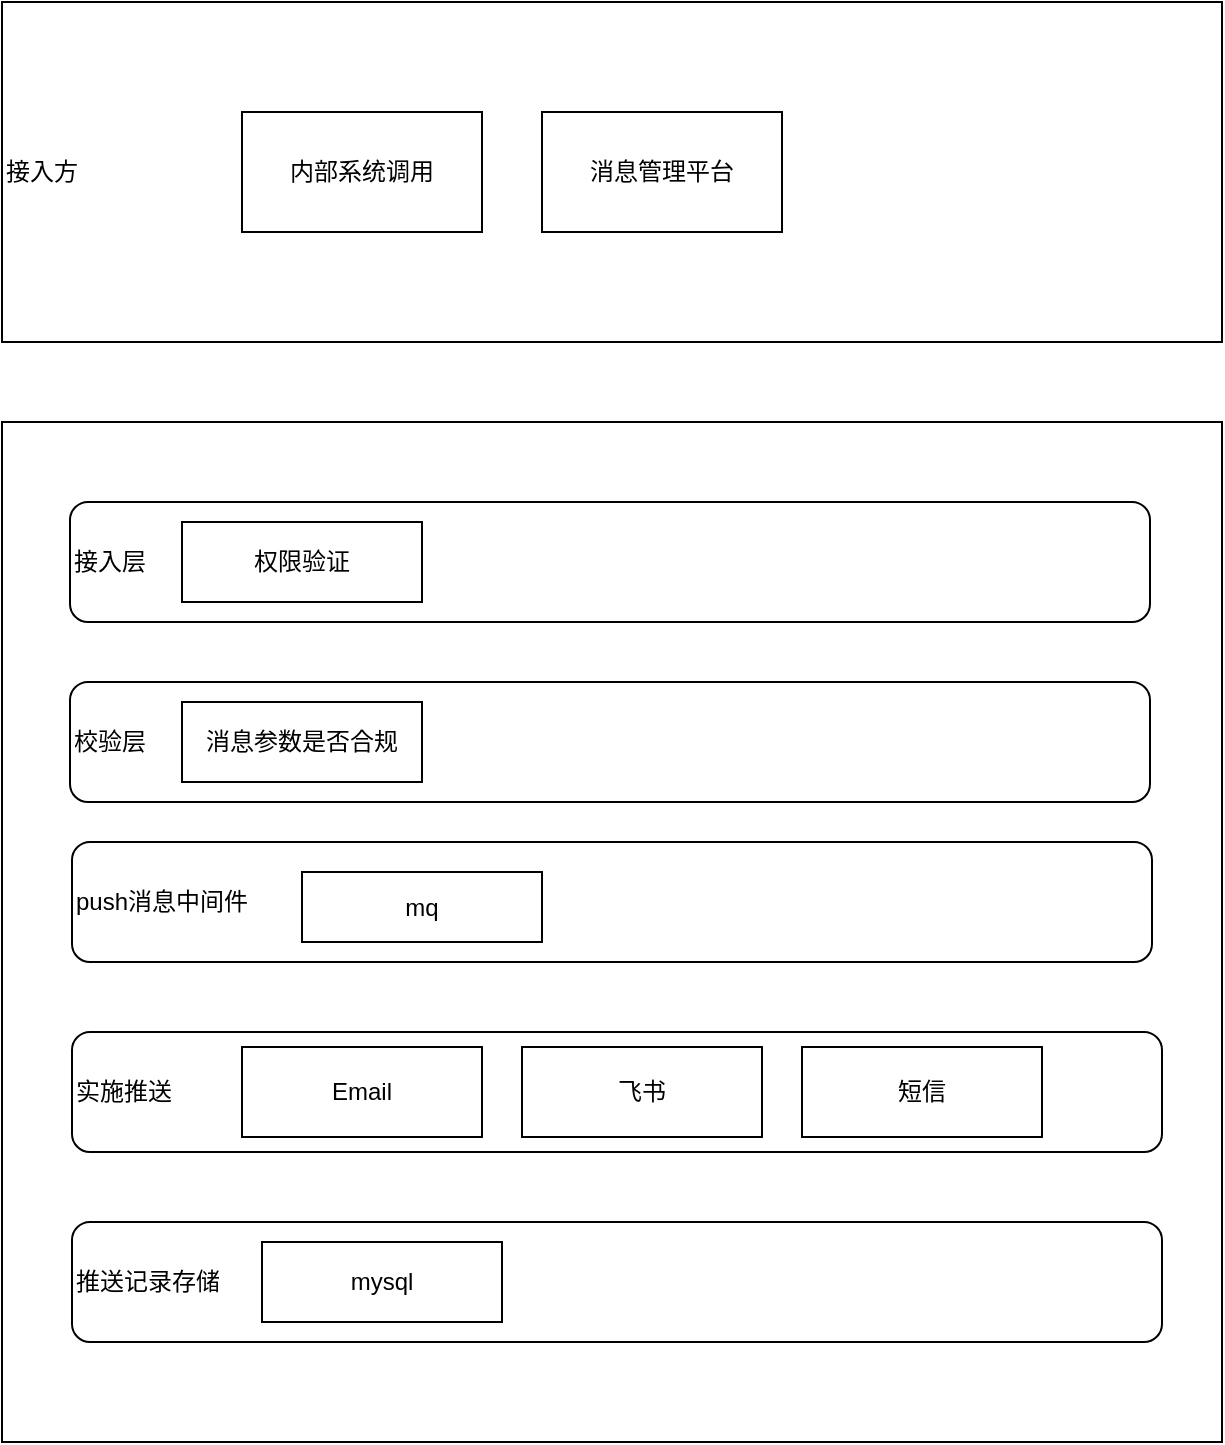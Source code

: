 <mxfile version="20.8.16" type="github">
  <diagram name="第 1 页" id="3IGPHWdNV0Xtt6qsLSb3">
    <mxGraphModel dx="1434" dy="764" grid="1" gridSize="10" guides="1" tooltips="1" connect="1" arrows="1" fold="1" page="1" pageScale="1" pageWidth="827" pageHeight="1169" math="0" shadow="0">
      <root>
        <mxCell id="0" />
        <mxCell id="1" parent="0" />
        <mxCell id="65JgVJ4Pg_FEaSgtAQy8-1" value="接入方" style="rounded=0;whiteSpace=wrap;html=1;align=left;" vertex="1" parent="1">
          <mxGeometry x="110" y="70" width="610" height="170" as="geometry" />
        </mxCell>
        <mxCell id="65JgVJ4Pg_FEaSgtAQy8-2" value="内部系统调用" style="rounded=0;whiteSpace=wrap;html=1;" vertex="1" parent="1">
          <mxGeometry x="230" y="125" width="120" height="60" as="geometry" />
        </mxCell>
        <mxCell id="65JgVJ4Pg_FEaSgtAQy8-3" value="消息管理平台" style="rounded=0;whiteSpace=wrap;html=1;" vertex="1" parent="1">
          <mxGeometry x="380" y="125" width="120" height="60" as="geometry" />
        </mxCell>
        <mxCell id="65JgVJ4Pg_FEaSgtAQy8-4" value="" style="rounded=0;whiteSpace=wrap;html=1;" vertex="1" parent="1">
          <mxGeometry x="110" y="280" width="610" height="510" as="geometry" />
        </mxCell>
        <mxCell id="65JgVJ4Pg_FEaSgtAQy8-5" value="接入层" style="rounded=1;whiteSpace=wrap;html=1;align=left;" vertex="1" parent="1">
          <mxGeometry x="144" y="320" width="540" height="60" as="geometry" />
        </mxCell>
        <mxCell id="65JgVJ4Pg_FEaSgtAQy8-6" value="权限验证" style="rounded=0;whiteSpace=wrap;html=1;" vertex="1" parent="1">
          <mxGeometry x="200" y="330" width="120" height="40" as="geometry" />
        </mxCell>
        <mxCell id="65JgVJ4Pg_FEaSgtAQy8-8" value="校验层" style="rounded=1;whiteSpace=wrap;html=1;align=left;" vertex="1" parent="1">
          <mxGeometry x="144" y="410" width="540" height="60" as="geometry" />
        </mxCell>
        <mxCell id="65JgVJ4Pg_FEaSgtAQy8-9" value="消息参数是否合规" style="rounded=0;whiteSpace=wrap;html=1;" vertex="1" parent="1">
          <mxGeometry x="200" y="420" width="120" height="40" as="geometry" />
        </mxCell>
        <mxCell id="65JgVJ4Pg_FEaSgtAQy8-11" value="push消息中间件" style="rounded=1;whiteSpace=wrap;html=1;align=left;" vertex="1" parent="1">
          <mxGeometry x="145" y="490" width="540" height="60" as="geometry" />
        </mxCell>
        <mxCell id="65JgVJ4Pg_FEaSgtAQy8-12" value="mq" style="rounded=0;whiteSpace=wrap;html=1;" vertex="1" parent="1">
          <mxGeometry x="260" y="505" width="120" height="35" as="geometry" />
        </mxCell>
        <mxCell id="65JgVJ4Pg_FEaSgtAQy8-13" value="实施推送" style="rounded=1;whiteSpace=wrap;html=1;align=left;" vertex="1" parent="1">
          <mxGeometry x="145" y="585" width="545" height="60" as="geometry" />
        </mxCell>
        <mxCell id="65JgVJ4Pg_FEaSgtAQy8-14" value="Email" style="rounded=0;whiteSpace=wrap;html=1;" vertex="1" parent="1">
          <mxGeometry x="230" y="592.5" width="120" height="45" as="geometry" />
        </mxCell>
        <mxCell id="65JgVJ4Pg_FEaSgtAQy8-17" value="飞书" style="rounded=0;whiteSpace=wrap;html=1;" vertex="1" parent="1">
          <mxGeometry x="370" y="592.5" width="120" height="45" as="geometry" />
        </mxCell>
        <mxCell id="65JgVJ4Pg_FEaSgtAQy8-18" value="短信" style="rounded=0;whiteSpace=wrap;html=1;" vertex="1" parent="1">
          <mxGeometry x="510" y="592.5" width="120" height="45" as="geometry" />
        </mxCell>
        <mxCell id="65JgVJ4Pg_FEaSgtAQy8-20" value="推送记录存储" style="rounded=1;whiteSpace=wrap;html=1;align=left;" vertex="1" parent="1">
          <mxGeometry x="145" y="680" width="545" height="60" as="geometry" />
        </mxCell>
        <mxCell id="65JgVJ4Pg_FEaSgtAQy8-21" value="mysql" style="rounded=0;whiteSpace=wrap;html=1;" vertex="1" parent="1">
          <mxGeometry x="240" y="690" width="120" height="40" as="geometry" />
        </mxCell>
      </root>
    </mxGraphModel>
  </diagram>
</mxfile>
